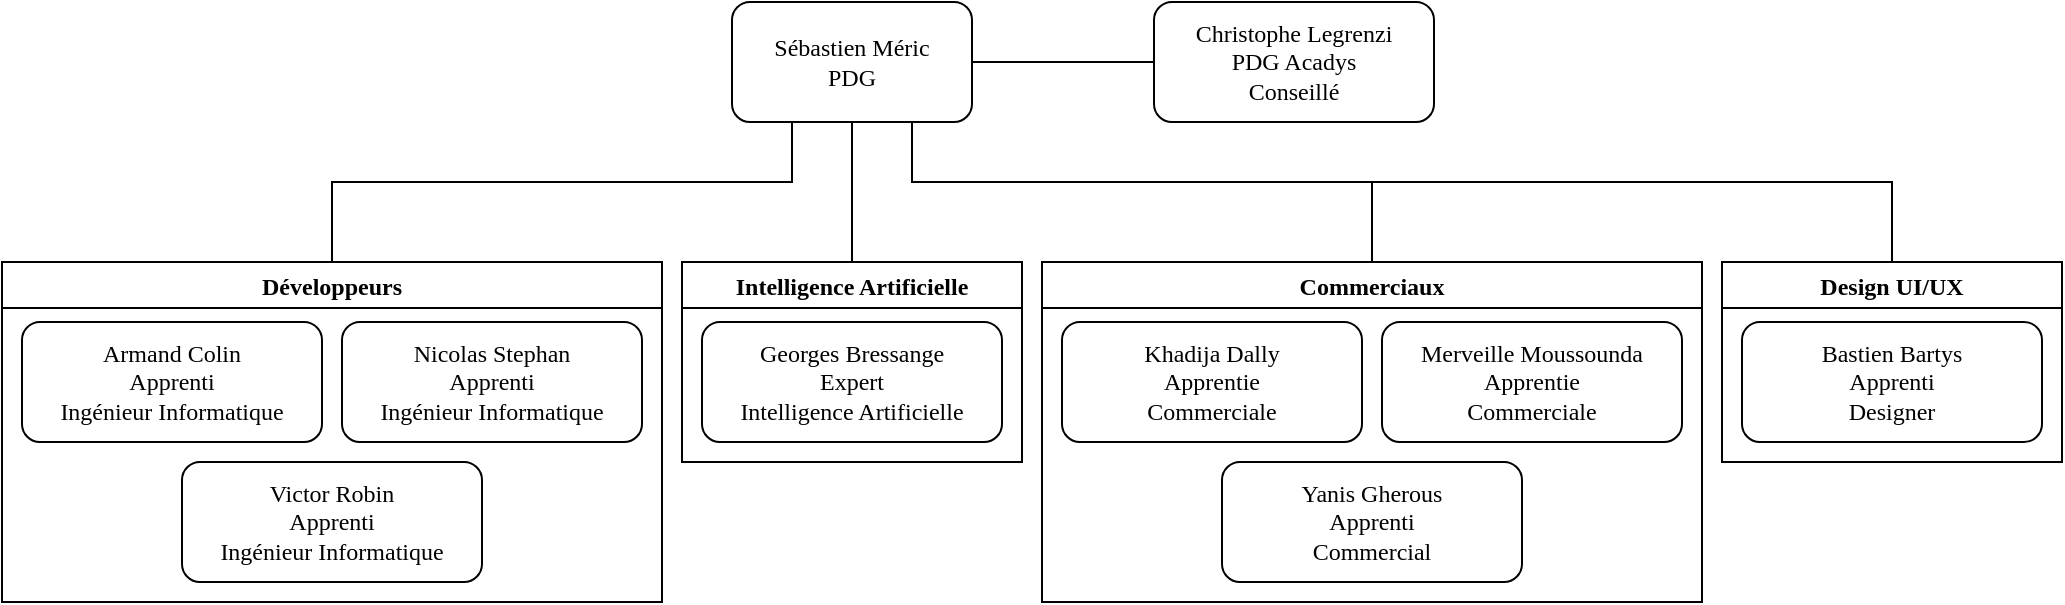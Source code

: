 <mxfile version="20.0.3" type="github">
  <diagram id="NVLdFYsQr7sc-6fEquGn" name="Page-1">
    <mxGraphModel dx="434" dy="783" grid="1" gridSize="10" guides="1" tooltips="1" connect="1" arrows="1" fold="1" page="1" pageScale="1" pageWidth="827" pageHeight="1169" math="0" shadow="0">
      <root>
        <mxCell id="0" />
        <mxCell id="1" parent="0" />
        <mxCell id="HoprCaAgaAyW08Zz6HpF-1" value="&lt;font face=&quot;Verdana&quot;&gt;Sébastien Méric&lt;br&gt;PDG&lt;br&gt;&lt;/font&gt;" style="rounded=1;whiteSpace=wrap;html=1;fontFamily=Arial Nova;" parent="1" vertex="1">
          <mxGeometry x="365" y="110" width="120" height="60" as="geometry" />
        </mxCell>
        <mxCell id="HoprCaAgaAyW08Zz6HpF-3" value="Développeurs" style="swimlane;fontFamily=Verdana;" parent="1" vertex="1">
          <mxGeometry y="240" width="330" height="170" as="geometry">
            <mxRectangle y="240" width="120" height="23" as="alternateBounds" />
          </mxGeometry>
        </mxCell>
        <mxCell id="HoprCaAgaAyW08Zz6HpF-4" value="Armand Colin&lt;br&gt;Apprenti&lt;br&gt;Ingénieur Informatique" style="rounded=1;whiteSpace=wrap;html=1;fontFamily=Verdana;" parent="HoprCaAgaAyW08Zz6HpF-3" vertex="1">
          <mxGeometry x="10" y="30" width="150" height="60" as="geometry" />
        </mxCell>
        <mxCell id="HoprCaAgaAyW08Zz6HpF-5" value="Nicolas Stephan&lt;br&gt;Apprenti&lt;br&gt;Ingénieur Informatique" style="rounded=1;whiteSpace=wrap;html=1;fontFamily=Verdana;" parent="HoprCaAgaAyW08Zz6HpF-3" vertex="1">
          <mxGeometry x="170" y="30" width="150" height="60" as="geometry" />
        </mxCell>
        <mxCell id="2yvcrKg80x7I_Jf2C4ww-1" value="Victor Robin&lt;br&gt;Apprenti&lt;br&gt;Ingénieur Informatique" style="rounded=1;whiteSpace=wrap;html=1;fontFamily=Verdana;" parent="HoprCaAgaAyW08Zz6HpF-3" vertex="1">
          <mxGeometry x="90" y="100" width="150" height="60" as="geometry" />
        </mxCell>
        <mxCell id="HoprCaAgaAyW08Zz6HpF-7" value="" style="endArrow=none;html=1;rounded=0;fontFamily=Verdana;entryX=0.5;entryY=0;entryDx=0;entryDy=0;endFill=0;exitX=0.25;exitY=1;exitDx=0;exitDy=0;" parent="1" source="HoprCaAgaAyW08Zz6HpF-1" target="HoprCaAgaAyW08Zz6HpF-3" edge="1">
          <mxGeometry width="50" height="50" relative="1" as="geometry">
            <mxPoint x="414" y="170" as="sourcePoint" />
            <mxPoint x="390" y="270" as="targetPoint" />
            <Array as="points">
              <mxPoint x="395" y="200" />
              <mxPoint x="165" y="200" />
            </Array>
          </mxGeometry>
        </mxCell>
        <mxCell id="HoprCaAgaAyW08Zz6HpF-8" value="Commerciaux" style="swimlane;fontFamily=Verdana;" parent="1" vertex="1">
          <mxGeometry x="520" y="240" width="330" height="170" as="geometry">
            <mxRectangle y="240" width="120" height="23" as="alternateBounds" />
          </mxGeometry>
        </mxCell>
        <mxCell id="HoprCaAgaAyW08Zz6HpF-9" value="Khadija Dally&lt;br&gt;Apprentie&lt;br&gt;Commerciale" style="rounded=1;whiteSpace=wrap;html=1;fontFamily=Verdana;" parent="HoprCaAgaAyW08Zz6HpF-8" vertex="1">
          <mxGeometry x="10" y="30" width="150" height="60" as="geometry" />
        </mxCell>
        <mxCell id="HoprCaAgaAyW08Zz6HpF-10" value="Merveille Moussounda&lt;br&gt;Apprentie&lt;br&gt;Commerciale" style="rounded=1;whiteSpace=wrap;html=1;fontFamily=Verdana;" parent="HoprCaAgaAyW08Zz6HpF-8" vertex="1">
          <mxGeometry x="170" y="30" width="150" height="60" as="geometry" />
        </mxCell>
        <mxCell id="HoprCaAgaAyW08Zz6HpF-11" value="Yanis Gherous&lt;br&gt;Apprenti&lt;br&gt;Commercial" style="rounded=1;whiteSpace=wrap;html=1;fontFamily=Verdana;" parent="HoprCaAgaAyW08Zz6HpF-8" vertex="1">
          <mxGeometry x="90" y="100" width="150" height="60" as="geometry" />
        </mxCell>
        <mxCell id="HoprCaAgaAyW08Zz6HpF-27" value="" style="edgeStyle=orthogonalEdgeStyle;rounded=0;orthogonalLoop=1;jettySize=auto;html=1;fontFamily=Verdana;endArrow=none;endFill=0;" parent="1" source="HoprCaAgaAyW08Zz6HpF-12" target="HoprCaAgaAyW08Zz6HpF-1" edge="1">
          <mxGeometry relative="1" as="geometry" />
        </mxCell>
        <mxCell id="HoprCaAgaAyW08Zz6HpF-12" value="Intelligence Artificielle" style="swimlane;fontFamily=Verdana;" parent="1" vertex="1">
          <mxGeometry x="340" y="240" width="170" height="100" as="geometry">
            <mxRectangle y="240" width="120" height="23" as="alternateBounds" />
          </mxGeometry>
        </mxCell>
        <mxCell id="HoprCaAgaAyW08Zz6HpF-13" value="Georges Bressange&lt;br&gt;Expert&lt;br&gt;Intelligence Artificielle" style="rounded=1;whiteSpace=wrap;html=1;fontFamily=Verdana;" parent="HoprCaAgaAyW08Zz6HpF-12" vertex="1">
          <mxGeometry x="10" y="30" width="150" height="60" as="geometry" />
        </mxCell>
        <mxCell id="HoprCaAgaAyW08Zz6HpF-17" value="" style="endArrow=none;html=1;rounded=0;fontFamily=Verdana;entryX=0.5;entryY=0;entryDx=0;entryDy=0;exitX=0.5;exitY=1;exitDx=0;exitDy=0;endFill=0;" parent="1" source="HoprCaAgaAyW08Zz6HpF-1" target="HoprCaAgaAyW08Zz6HpF-12" edge="1">
          <mxGeometry width="50" height="50" relative="1" as="geometry">
            <mxPoint x="440" y="280" as="sourcePoint" />
            <mxPoint x="490" y="230" as="targetPoint" />
          </mxGeometry>
        </mxCell>
        <mxCell id="HoprCaAgaAyW08Zz6HpF-18" value="" style="endArrow=none;html=1;rounded=0;fontFamily=Verdana;entryX=0.5;entryY=0;entryDx=0;entryDy=0;endFill=0;" parent="1" target="HoprCaAgaAyW08Zz6HpF-8" edge="1">
          <mxGeometry width="50" height="50" relative="1" as="geometry">
            <mxPoint x="455" y="170" as="sourcePoint" />
            <mxPoint x="435" y="250" as="targetPoint" />
            <Array as="points">
              <mxPoint x="455" y="200" />
              <mxPoint x="685" y="200" />
            </Array>
          </mxGeometry>
        </mxCell>
        <mxCell id="HoprCaAgaAyW08Zz6HpF-19" value="Christophe Legrenzi&lt;br&gt;PDG Acadys&lt;br&gt;Conseillé" style="rounded=1;whiteSpace=wrap;html=1;fontFamily=Verdana;" parent="1" vertex="1">
          <mxGeometry x="576" y="110" width="140" height="60" as="geometry" />
        </mxCell>
        <mxCell id="HoprCaAgaAyW08Zz6HpF-21" value="" style="endArrow=none;html=1;rounded=0;fontFamily=Verdana;entryX=0;entryY=0.5;entryDx=0;entryDy=0;exitX=1;exitY=0.5;exitDx=0;exitDy=0;endFill=0;" parent="1" source="HoprCaAgaAyW08Zz6HpF-1" target="HoprCaAgaAyW08Zz6HpF-19" edge="1">
          <mxGeometry width="50" height="50" relative="1" as="geometry">
            <mxPoint x="420" y="300" as="sourcePoint" />
            <mxPoint x="470" y="250" as="targetPoint" />
          </mxGeometry>
        </mxCell>
        <mxCell id="HoprCaAgaAyW08Zz6HpF-26" value="" style="edgeStyle=orthogonalEdgeStyle;rounded=0;orthogonalLoop=1;jettySize=auto;html=1;fontFamily=Verdana;endArrow=none;endFill=0;exitX=0.5;exitY=0;exitDx=0;exitDy=0;" parent="1" source="HoprCaAgaAyW08Zz6HpF-12" target="HoprCaAgaAyW08Zz6HpF-1" edge="1">
          <mxGeometry relative="1" as="geometry" />
        </mxCell>
        <mxCell id="HoprCaAgaAyW08Zz6HpF-28" value="Design UI/UX" style="swimlane;fontFamily=Verdana;" parent="1" vertex="1">
          <mxGeometry x="860" y="240" width="170" height="100" as="geometry">
            <mxRectangle y="240" width="120" height="23" as="alternateBounds" />
          </mxGeometry>
        </mxCell>
        <mxCell id="HoprCaAgaAyW08Zz6HpF-29" value="Bastien Bartys&lt;br&gt;Apprenti&lt;br&gt;Designer" style="rounded=1;whiteSpace=wrap;html=1;fontFamily=Verdana;" parent="HoprCaAgaAyW08Zz6HpF-28" vertex="1">
          <mxGeometry x="10" y="30" width="150" height="60" as="geometry" />
        </mxCell>
        <mxCell id="HoprCaAgaAyW08Zz6HpF-30" value="" style="endArrow=none;html=1;rounded=0;fontFamily=Verdana;exitX=0.5;exitY=0;exitDx=0;exitDy=0;" parent="1" source="HoprCaAgaAyW08Zz6HpF-28" edge="1">
          <mxGeometry width="50" height="50" relative="1" as="geometry">
            <mxPoint x="950" y="200" as="sourcePoint" />
            <mxPoint x="680" y="200" as="targetPoint" />
            <Array as="points">
              <mxPoint x="945" y="200" />
            </Array>
          </mxGeometry>
        </mxCell>
      </root>
    </mxGraphModel>
  </diagram>
</mxfile>
